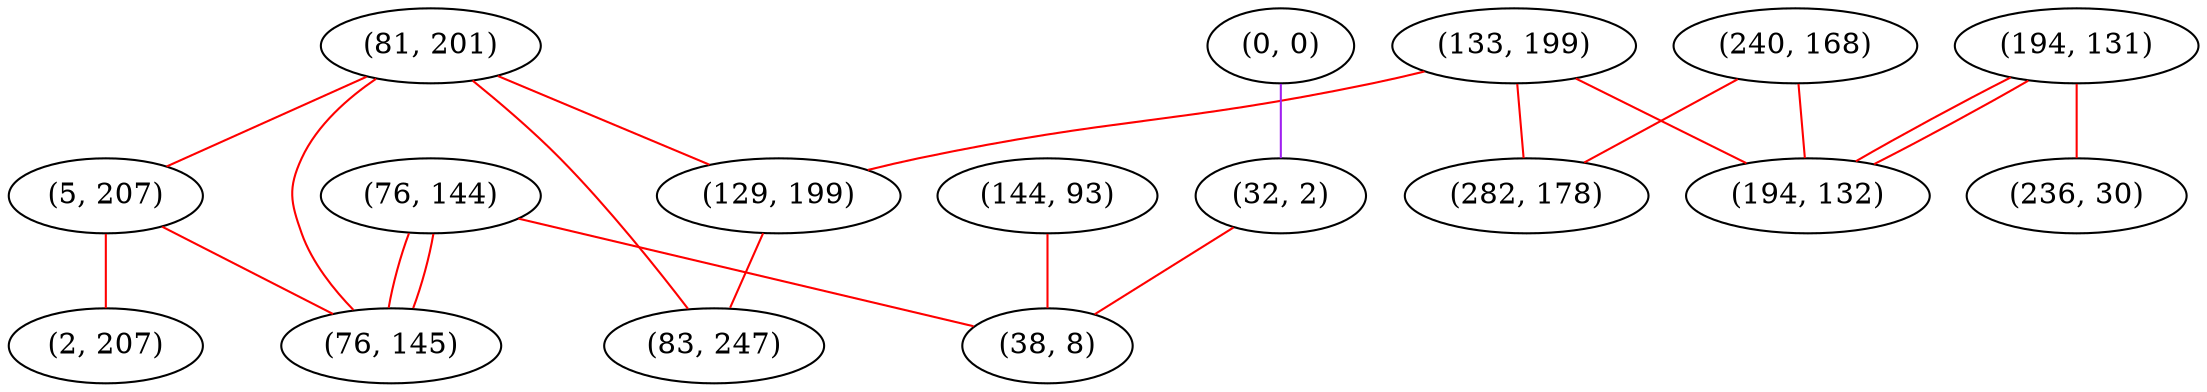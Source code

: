 graph "" {
"(133, 199)";
"(81, 201)";
"(0, 0)";
"(76, 144)";
"(144, 93)";
"(240, 168)";
"(32, 2)";
"(194, 131)";
"(5, 207)";
"(76, 145)";
"(236, 30)";
"(129, 199)";
"(2, 207)";
"(83, 247)";
"(282, 178)";
"(194, 132)";
"(38, 8)";
"(133, 199)" -- "(282, 178)"  [color=red, key=0, weight=1];
"(133, 199)" -- "(194, 132)"  [color=red, key=0, weight=1];
"(133, 199)" -- "(129, 199)"  [color=red, key=0, weight=1];
"(81, 201)" -- "(83, 247)"  [color=red, key=0, weight=1];
"(81, 201)" -- "(5, 207)"  [color=red, key=0, weight=1];
"(81, 201)" -- "(76, 145)"  [color=red, key=0, weight=1];
"(81, 201)" -- "(129, 199)"  [color=red, key=0, weight=1];
"(0, 0)" -- "(32, 2)"  [color=purple, key=0, weight=4];
"(76, 144)" -- "(76, 145)"  [color=red, key=0, weight=1];
"(76, 144)" -- "(76, 145)"  [color=red, key=1, weight=1];
"(76, 144)" -- "(38, 8)"  [color=red, key=0, weight=1];
"(144, 93)" -- "(38, 8)"  [color=red, key=0, weight=1];
"(240, 168)" -- "(194, 132)"  [color=red, key=0, weight=1];
"(240, 168)" -- "(282, 178)"  [color=red, key=0, weight=1];
"(32, 2)" -- "(38, 8)"  [color=red, key=0, weight=1];
"(194, 131)" -- "(194, 132)"  [color=red, key=0, weight=1];
"(194, 131)" -- "(194, 132)"  [color=red, key=1, weight=1];
"(194, 131)" -- "(236, 30)"  [color=red, key=0, weight=1];
"(5, 207)" -- "(2, 207)"  [color=red, key=0, weight=1];
"(5, 207)" -- "(76, 145)"  [color=red, key=0, weight=1];
"(129, 199)" -- "(83, 247)"  [color=red, key=0, weight=1];
}
